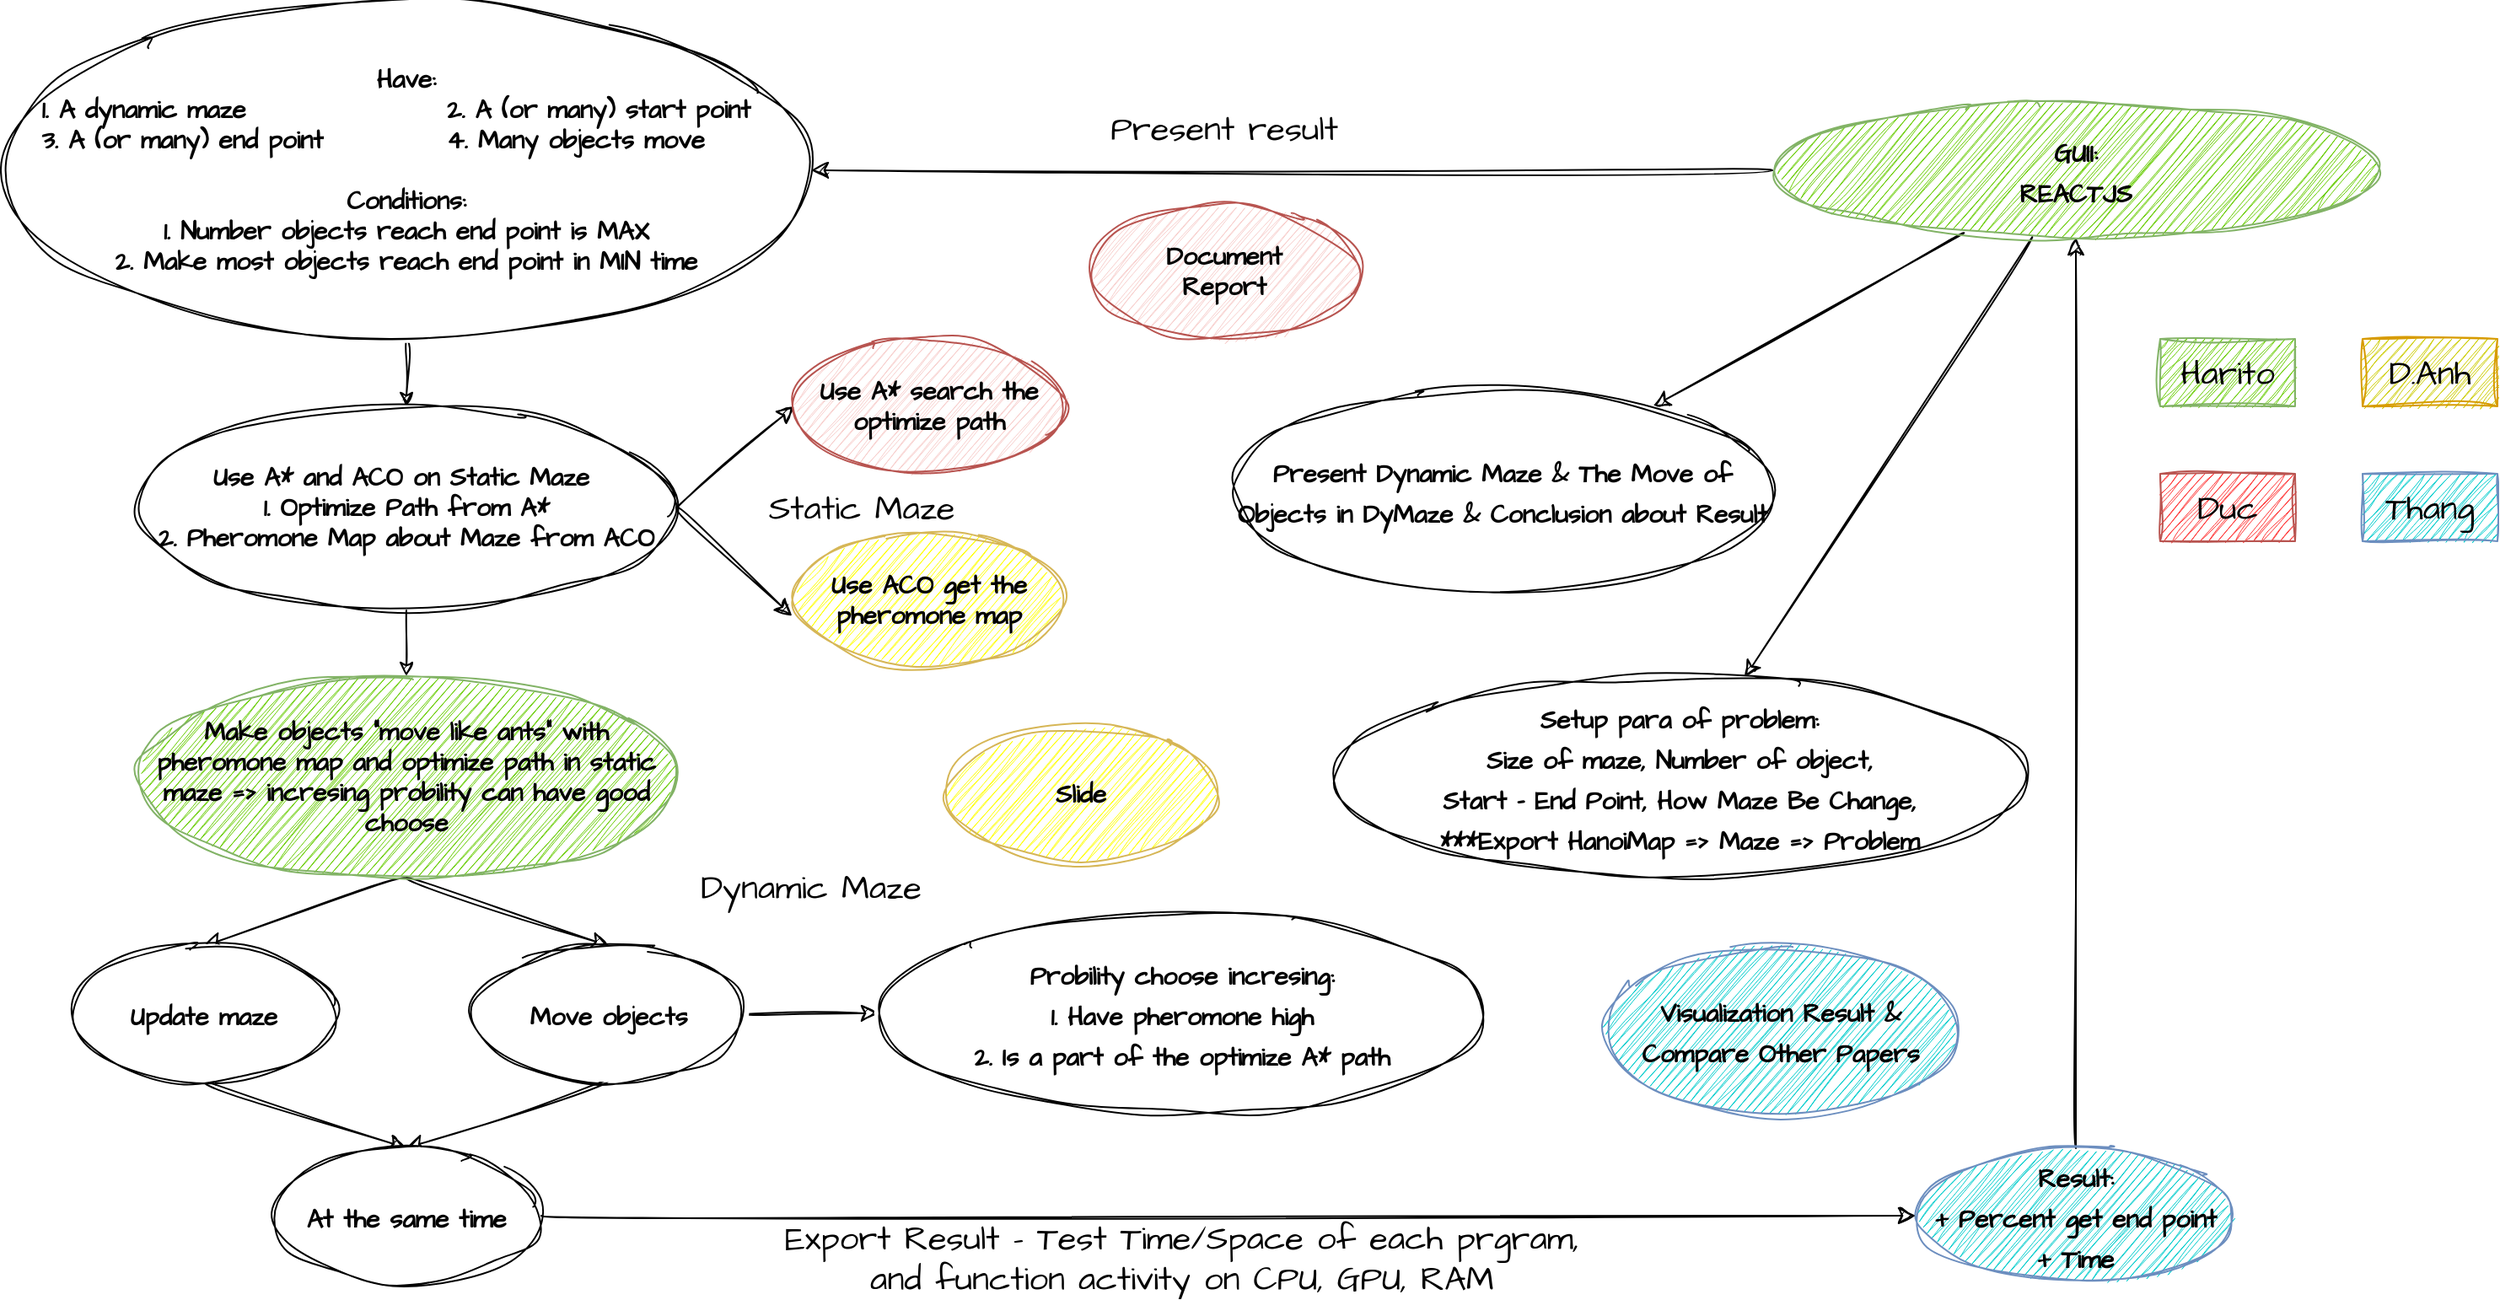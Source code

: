<mxfile version="22.1.2" type="device">
  <diagram id="C5RBs43oDa-KdzZeNtuy" name="Page-1">
    <mxGraphModel dx="1744" dy="876" grid="1" gridSize="10" guides="1" tooltips="1" connect="1" arrows="1" fold="1" page="1" pageScale="1" pageWidth="10000" pageHeight="10000" math="0" shadow="0">
      <root>
        <mxCell id="WIyWlLk6GJQsqaUBKTNV-0" />
        <mxCell id="WIyWlLk6GJQsqaUBKTNV-1" parent="WIyWlLk6GJQsqaUBKTNV-0" />
        <mxCell id="-seAESRT9o7vdsMmAVrN-0" style="edgeStyle=orthogonalEdgeStyle;rounded=0;sketch=1;hachureGap=4;jiggle=2;curveFitting=1;orthogonalLoop=1;jettySize=auto;html=1;exitX=0.5;exitY=1;exitDx=0;exitDy=0;fontFamily=Architects Daughter;fontSource=https%3A%2F%2Ffonts.googleapis.com%2Fcss%3Ffamily%3DArchitects%2BDaughter;fontSize=16;entryX=0.5;entryY=0;entryDx=0;entryDy=0;fontStyle=1" parent="WIyWlLk6GJQsqaUBKTNV-1" source="-seAESRT9o7vdsMmAVrN-1" target="-seAESRT9o7vdsMmAVrN-4" edge="1">
          <mxGeometry relative="1" as="geometry">
            <mxPoint x="1260" y="930" as="targetPoint" />
          </mxGeometry>
        </mxCell>
        <mxCell id="-seAESRT9o7vdsMmAVrN-1" value="&lt;font data-font-src=&quot;https://fonts.googleapis.com/css?family=Architects+Daughter&quot; style=&quot;font-size: 15px;&quot;&gt;Have:&lt;br style=&quot;font-size: 15px;&quot;&gt;&lt;/font&gt;&lt;div style=&quot;text-align: left; font-size: 15px;&quot;&gt;&lt;font data-font-src=&quot;https://fonts.googleapis.com/css?family=Architects+Daughter&quot; style=&quot;font-size: 15px;&quot;&gt;&lt;span style=&quot;background-color: initial; font-size: 15px;&quot;&gt;1. A dynamic maze&lt;/span&gt;&lt;span style=&quot;background-color: initial; white-space: pre; font-size: 15px;&quot;&gt;&#x9;&lt;/span&gt;&lt;span style=&quot;background-color: initial; white-space: pre; font-size: 15px;&quot;&gt;&#x9;&lt;span style=&quot;white-space: pre; font-size: 15px;&quot;&gt;&#x9;&lt;/span&gt;&lt;/span&gt;&lt;span style=&quot;background-color: initial; font-size: 15px;&quot;&gt;2. &lt;/span&gt;&lt;span style=&quot;background-color: initial; font-size: 15px;&quot;&gt;A (or many) start point&lt;/span&gt;&lt;span style=&quot;background-color: initial; white-space: pre; font-size: 15px;&quot;&gt;&#x9;&lt;/span&gt;&lt;/font&gt;&lt;/div&gt;&lt;div style=&quot;text-align: left; font-size: 15px;&quot;&gt;&lt;font data-font-src=&quot;https://fonts.googleapis.com/css?family=Architects+Daughter&quot; style=&quot;font-size: 15px;&quot;&gt;&lt;span style=&quot;background-color: initial; font-size: 15px;&quot;&gt;3. A (or many) end point&lt;/span&gt;&lt;span style=&quot;background-color: initial; white-space: pre; font-size: 15px;&quot;&gt;&#x9;&lt;/span&gt;&lt;span style=&quot;background-color: initial; white-space: pre; font-size: 15px;&quot;&gt;&#x9;&lt;/span&gt;&lt;span style=&quot;background-color: initial; font-size: 15px;&quot;&gt;4.&amp;nbsp;&lt;/span&gt;&lt;span style=&quot;background-color: initial; font-size: 15px;&quot;&gt;Many objects move&lt;/span&gt;&lt;/font&gt;&lt;/div&gt;&lt;div style=&quot;font-size: 15px;&quot;&gt;&lt;span style=&quot;background-color: initial; font-size: 15px;&quot;&gt;&lt;font data-font-src=&quot;https://fonts.googleapis.com/css?family=Architects+Daughter&quot; style=&quot;font-size: 15px;&quot;&gt;&lt;br style=&quot;font-size: 15px;&quot;&gt;&lt;/font&gt;&lt;/span&gt;&lt;/div&gt;&lt;div style=&quot;font-size: 15px;&quot;&gt;&lt;span style=&quot;background-color: initial; font-size: 15px;&quot;&gt;&lt;font data-font-src=&quot;https://fonts.googleapis.com/css?family=Architects+Daughter&quot; style=&quot;font-size: 15px;&quot;&gt;Conditions:&lt;/font&gt;&lt;/span&gt;&lt;/div&gt;&lt;div style=&quot;font-size: 15px;&quot;&gt;&lt;span style=&quot;background-color: initial; font-size: 15px;&quot;&gt;&lt;font data-font-src=&quot;https://fonts.googleapis.com/css?family=Architects+Daughter&quot; style=&quot;font-size: 15px;&quot;&gt;1. Number objects reach end point is MAX&lt;/font&gt;&lt;/span&gt;&lt;/div&gt;&lt;div style=&quot;font-size: 15px;&quot;&gt;&lt;span style=&quot;background-color: initial; font-size: 15px;&quot;&gt;&lt;font data-font-src=&quot;https://fonts.googleapis.com/css?family=Architects+Daughter&quot; style=&quot;font-size: 15px;&quot;&gt;2. Make most objects reach end point in MIN time&lt;/font&gt;&lt;/span&gt;&lt;/div&gt;" style="ellipse;whiteSpace=wrap;html=1;labelBackgroundColor=none;rounded=0;fontFamily=Architects Daughter;fontSource=https%3A%2F%2Ffonts.googleapis.com%2Fcss%3Ffamily%3DArchitects%2BDaughter;fontSize=15;shadow=0;sketch=1;curveFitting=1;jiggle=2;fontStyle=1" parent="WIyWlLk6GJQsqaUBKTNV-1" vertex="1">
          <mxGeometry x="1020" y="450" width="480" height="200" as="geometry" />
        </mxCell>
        <mxCell id="-seAESRT9o7vdsMmAVrN-2" style="edgeStyle=orthogonalEdgeStyle;rounded=0;sketch=1;hachureGap=4;jiggle=2;curveFitting=1;orthogonalLoop=1;jettySize=auto;html=1;exitX=0.5;exitY=1;exitDx=0;exitDy=0;entryX=0.5;entryY=0;entryDx=0;entryDy=0;fontFamily=Architects Daughter;fontSource=https%3A%2F%2Ffonts.googleapis.com%2Fcss%3Ffamily%3DArchitects%2BDaughter;fontSize=16;fontStyle=1" parent="WIyWlLk6GJQsqaUBKTNV-1" source="-seAESRT9o7vdsMmAVrN-4" target="-seAESRT9o7vdsMmAVrN-7" edge="1">
          <mxGeometry relative="1" as="geometry" />
        </mxCell>
        <mxCell id="-seAESRT9o7vdsMmAVrN-3" style="edgeStyle=none;curved=1;rounded=0;sketch=1;hachureGap=4;jiggle=2;curveFitting=1;orthogonalLoop=1;jettySize=auto;html=1;exitX=1;exitY=0.5;exitDx=0;exitDy=0;entryX=0;entryY=0.5;entryDx=0;entryDy=0;fontFamily=Architects Daughter;fontSource=https%3A%2F%2Ffonts.googleapis.com%2Fcss%3Ffamily%3DArchitects%2BDaughter;fontSize=16;startSize=8;endSize=8;fontStyle=1" parent="WIyWlLk6GJQsqaUBKTNV-1" source="-seAESRT9o7vdsMmAVrN-4" target="-seAESRT9o7vdsMmAVrN-8" edge="1">
          <mxGeometry relative="1" as="geometry" />
        </mxCell>
        <mxCell id="-seAESRT9o7vdsMmAVrN-4" value="Use A* and ACO on Static Maze&amp;nbsp;&lt;br style=&quot;font-size: 15px;&quot;&gt;1. Optimize Path from A*&lt;br style=&quot;font-size: 15px;&quot;&gt;2. Pheromone Map about Maze from ACO" style="ellipse;whiteSpace=wrap;html=1;sketch=1;hachureGap=4;jiggle=2;curveFitting=1;fontFamily=Architects Daughter;fontSource=https%3A%2F%2Ffonts.googleapis.com%2Fcss%3Ffamily%3DArchitects%2BDaughter;fontSize=15;fontStyle=1" parent="WIyWlLk6GJQsqaUBKTNV-1" vertex="1">
          <mxGeometry x="1100" y="690" width="320" height="120" as="geometry" />
        </mxCell>
        <mxCell id="-seAESRT9o7vdsMmAVrN-5" style="edgeStyle=none;curved=1;rounded=0;sketch=1;hachureGap=4;jiggle=2;curveFitting=1;orthogonalLoop=1;jettySize=auto;html=1;exitX=0.5;exitY=1;exitDx=0;exitDy=0;entryX=0.5;entryY=0;entryDx=0;entryDy=0;fontFamily=Architects Daughter;fontSource=https%3A%2F%2Ffonts.googleapis.com%2Fcss%3Ffamily%3DArchitects%2BDaughter;fontSize=16;startSize=8;endSize=8;fontStyle=1" parent="WIyWlLk6GJQsqaUBKTNV-1" source="-seAESRT9o7vdsMmAVrN-7" target="-seAESRT9o7vdsMmAVrN-14" edge="1">
          <mxGeometry relative="1" as="geometry" />
        </mxCell>
        <mxCell id="-seAESRT9o7vdsMmAVrN-6" style="edgeStyle=none;curved=1;rounded=0;sketch=1;hachureGap=4;jiggle=2;curveFitting=1;orthogonalLoop=1;jettySize=auto;html=1;exitX=0.5;exitY=1;exitDx=0;exitDy=0;entryX=0.5;entryY=0;entryDx=0;entryDy=0;fontFamily=Architects Daughter;fontSource=https%3A%2F%2Ffonts.googleapis.com%2Fcss%3Ffamily%3DArchitects%2BDaughter;fontSize=16;startSize=8;endSize=8;fontStyle=1" parent="WIyWlLk6GJQsqaUBKTNV-1" source="-seAESRT9o7vdsMmAVrN-7" target="-seAESRT9o7vdsMmAVrN-11" edge="1">
          <mxGeometry relative="1" as="geometry" />
        </mxCell>
        <mxCell id="-seAESRT9o7vdsMmAVrN-7" value="&lt;font style=&quot;font-size: 15px;&quot;&gt;Make objects &quot;move like ants&quot; with pheromone map and optimize path in static maze =&amp;gt; incresing probility can have good choose&lt;/font&gt;" style="ellipse;whiteSpace=wrap;html=1;sketch=1;hachureGap=4;jiggle=2;curveFitting=1;fontFamily=Architects Daughter;fontSource=https%3A%2F%2Ffonts.googleapis.com%2Fcss%3Ffamily%3DArchitects%2BDaughter;fontSize=15;fontStyle=1;fillColor=#66CC00;strokeColor=#82b366;" parent="WIyWlLk6GJQsqaUBKTNV-1" vertex="1">
          <mxGeometry x="1100" y="850" width="320" height="120" as="geometry" />
        </mxCell>
        <mxCell id="-seAESRT9o7vdsMmAVrN-8" value="Use A* search the optimize path" style="ellipse;whiteSpace=wrap;html=1;hachureGap=4;fontFamily=Architects Daughter;fontSource=https%3A%2F%2Ffonts.googleapis.com%2Fcss%3Ffamily%3DArchitects%2BDaughter;fontSize=15;fontStyle=1;labelBackgroundColor=none;labelBorderColor=none;sketch=1;curveFitting=1;jiggle=2;fillColor=#f8cecc;strokeColor=#b85450;" parent="WIyWlLk6GJQsqaUBKTNV-1" vertex="1">
          <mxGeometry x="1490" y="650" width="160" height="80" as="geometry" />
        </mxCell>
        <mxCell id="-seAESRT9o7vdsMmAVrN-9" value="Use ACO get the pheromone map" style="ellipse;whiteSpace=wrap;html=1;sketch=1;hachureGap=4;jiggle=2;curveFitting=1;fontFamily=Architects Daughter;fontSource=https%3A%2F%2Ffonts.googleapis.com%2Fcss%3Ffamily%3DArchitects%2BDaughter;fontSize=15;fontStyle=1;fillColor=#FFFF00;strokeColor=#d6b656;" parent="WIyWlLk6GJQsqaUBKTNV-1" vertex="1">
          <mxGeometry x="1490" y="765" width="160" height="80" as="geometry" />
        </mxCell>
        <mxCell id="-seAESRT9o7vdsMmAVrN-10" style="edgeStyle=none;curved=1;rounded=0;sketch=1;hachureGap=4;jiggle=2;curveFitting=1;orthogonalLoop=1;jettySize=auto;html=1;exitX=0.5;exitY=1;exitDx=0;exitDy=0;entryX=0.5;entryY=0;entryDx=0;entryDy=0;fontFamily=Architects Daughter;fontSource=https%3A%2F%2Ffonts.googleapis.com%2Fcss%3Ffamily%3DArchitects%2BDaughter;fontSize=16;startSize=8;endSize=8;fontStyle=1" parent="WIyWlLk6GJQsqaUBKTNV-1" source="-seAESRT9o7vdsMmAVrN-11" target="-seAESRT9o7vdsMmAVrN-15" edge="1">
          <mxGeometry relative="1" as="geometry" />
        </mxCell>
        <mxCell id="-seAESRT9o7vdsMmAVrN-11" value="&lt;font style=&quot;font-size: 15px;&quot;&gt;Update maze&lt;br&gt;&lt;/font&gt;" style="ellipse;whiteSpace=wrap;html=1;sketch=1;hachureGap=4;jiggle=2;curveFitting=1;fontFamily=Architects Daughter;fontSource=https%3A%2F%2Ffonts.googleapis.com%2Fcss%3Ffamily%3DArchitects%2BDaughter;fontSize=20;fontStyle=1;" parent="WIyWlLk6GJQsqaUBKTNV-1" vertex="1">
          <mxGeometry x="1060" y="1010" width="160" height="80" as="geometry" />
        </mxCell>
        <mxCell id="-seAESRT9o7vdsMmAVrN-12" value="" style="edgeStyle=none;curved=1;rounded=0;sketch=1;hachureGap=4;jiggle=2;curveFitting=1;orthogonalLoop=1;jettySize=auto;html=1;fontFamily=Architects Daughter;fontSource=https%3A%2F%2Ffonts.googleapis.com%2Fcss%3Ffamily%3DArchitects%2BDaughter;fontSize=16;startSize=8;endSize=8;fontStyle=1" parent="WIyWlLk6GJQsqaUBKTNV-1" source="-seAESRT9o7vdsMmAVrN-14" target="-seAESRT9o7vdsMmAVrN-16" edge="1">
          <mxGeometry relative="1" as="geometry" />
        </mxCell>
        <mxCell id="-seAESRT9o7vdsMmAVrN-13" style="edgeStyle=none;curved=1;rounded=0;sketch=1;hachureGap=4;jiggle=2;curveFitting=1;orthogonalLoop=1;jettySize=auto;html=1;exitX=0.5;exitY=1;exitDx=0;exitDy=0;entryX=0.5;entryY=0;entryDx=0;entryDy=0;fontFamily=Architects Daughter;fontSource=https%3A%2F%2Ffonts.googleapis.com%2Fcss%3Ffamily%3DArchitects%2BDaughter;fontSize=16;startSize=8;endSize=8;fontStyle=1" parent="WIyWlLk6GJQsqaUBKTNV-1" source="-seAESRT9o7vdsMmAVrN-14" target="-seAESRT9o7vdsMmAVrN-15" edge="1">
          <mxGeometry relative="1" as="geometry" />
        </mxCell>
        <mxCell id="-seAESRT9o7vdsMmAVrN-14" value="&lt;font style=&quot;font-size: 15px;&quot;&gt;Move objects&lt;/font&gt;" style="ellipse;whiteSpace=wrap;html=1;sketch=1;hachureGap=4;jiggle=2;curveFitting=1;fontFamily=Architects Daughter;fontSource=https%3A%2F%2Ffonts.googleapis.com%2Fcss%3Ffamily%3DArchitects%2BDaughter;fontSize=20;fontStyle=1" parent="WIyWlLk6GJQsqaUBKTNV-1" vertex="1">
          <mxGeometry x="1300" y="1010" width="160" height="80" as="geometry" />
        </mxCell>
        <mxCell id="-seAESRT9o7vdsMmAVrN-15" value="&lt;font style=&quot;font-size: 15px;&quot;&gt;At the same time&lt;/font&gt;" style="ellipse;whiteSpace=wrap;html=1;sketch=1;hachureGap=4;jiggle=2;curveFitting=1;fontFamily=Architects Daughter;fontSource=https%3A%2F%2Ffonts.googleapis.com%2Fcss%3Ffamily%3DArchitects%2BDaughter;fontSize=20;fontStyle=1" parent="WIyWlLk6GJQsqaUBKTNV-1" vertex="1">
          <mxGeometry x="1180" y="1130" width="160" height="80" as="geometry" />
        </mxCell>
        <mxCell id="-seAESRT9o7vdsMmAVrN-16" value="&lt;font style=&quot;font-size: 15px;&quot;&gt;Probility choose incresing:&lt;br&gt;1. Have pheromone high&lt;br&gt;2. Is a part of the optimize A* path&lt;br&gt;&lt;/font&gt;" style="ellipse;whiteSpace=wrap;html=1;sketch=1;hachureGap=4;jiggle=2;curveFitting=1;fontFamily=Architects Daughter;fontSource=https%3A%2F%2Ffonts.googleapis.com%2Fcss%3Ffamily%3DArchitects%2BDaughter;fontSize=20;fontStyle=1" parent="WIyWlLk6GJQsqaUBKTNV-1" vertex="1">
          <mxGeometry x="1540" y="990" width="360" height="120" as="geometry" />
        </mxCell>
        <mxCell id="-seAESRT9o7vdsMmAVrN-17" style="edgeStyle=none;curved=1;rounded=0;sketch=1;hachureGap=4;jiggle=2;curveFitting=1;orthogonalLoop=1;jettySize=auto;html=1;exitX=1;exitY=0.5;exitDx=0;exitDy=0;entryX=-0.008;entryY=0.617;entryDx=0;entryDy=0;entryPerimeter=0;fontFamily=Architects Daughter;fontSource=https%3A%2F%2Ffonts.googleapis.com%2Fcss%3Ffamily%3DArchitects%2BDaughter;fontSize=16;startSize=8;endSize=8;fontStyle=1" parent="WIyWlLk6GJQsqaUBKTNV-1" source="-seAESRT9o7vdsMmAVrN-4" target="-seAESRT9o7vdsMmAVrN-9" edge="1">
          <mxGeometry relative="1" as="geometry" />
        </mxCell>
        <mxCell id="-seAESRT9o7vdsMmAVrN-18" value="" style="edgeStyle=none;curved=1;rounded=0;sketch=1;hachureGap=4;jiggle=2;curveFitting=1;orthogonalLoop=1;jettySize=auto;html=1;fontFamily=Architects Daughter;fontSource=https%3A%2F%2Ffonts.googleapis.com%2Fcss%3Ffamily%3DArchitects%2BDaughter;fontSize=16;startSize=8;endSize=8;" parent="WIyWlLk6GJQsqaUBKTNV-1" source="-seAESRT9o7vdsMmAVrN-19" target="-seAESRT9o7vdsMmAVrN-23" edge="1">
          <mxGeometry relative="1" as="geometry" />
        </mxCell>
        <mxCell id="-seAESRT9o7vdsMmAVrN-19" value="&lt;font style=&quot;font-size: 15px;&quot;&gt;Result:&lt;br&gt;+ Percent get end point&lt;br&gt;+ Time&lt;br&gt;&lt;/font&gt;" style="ellipse;whiteSpace=wrap;html=1;sketch=1;hachureGap=4;jiggle=2;curveFitting=1;fontFamily=Architects Daughter;fontSource=https%3A%2F%2Ffonts.googleapis.com%2Fcss%3Ffamily%3DArchitects%2BDaughter;fontSize=20;fontStyle=1;fillColor=#00CCCC;strokeColor=#6c8ebf;" parent="WIyWlLk6GJQsqaUBKTNV-1" vertex="1">
          <mxGeometry x="2155" y="1130" width="190" height="80" as="geometry" />
        </mxCell>
        <mxCell id="-seAESRT9o7vdsMmAVrN-20" style="edgeStyle=none;curved=1;rounded=0;sketch=1;hachureGap=4;jiggle=2;curveFitting=1;orthogonalLoop=1;jettySize=auto;html=1;exitX=0;exitY=0.5;exitDx=0;exitDy=0;entryX=1;entryY=0.5;entryDx=0;entryDy=0;fontFamily=Architects Daughter;fontSource=https%3A%2F%2Ffonts.googleapis.com%2Fcss%3Ffamily%3DArchitects%2BDaughter;fontSize=16;startSize=8;endSize=8;" parent="WIyWlLk6GJQsqaUBKTNV-1" source="-seAESRT9o7vdsMmAVrN-23" target="-seAESRT9o7vdsMmAVrN-1" edge="1">
          <mxGeometry relative="1" as="geometry" />
        </mxCell>
        <mxCell id="-seAESRT9o7vdsMmAVrN-21" value="" style="edgeStyle=none;curved=1;rounded=0;sketch=1;hachureGap=4;jiggle=2;curveFitting=1;orthogonalLoop=1;jettySize=auto;html=1;fontFamily=Architects Daughter;fontSource=https%3A%2F%2Ffonts.googleapis.com%2Fcss%3Ffamily%3DArchitects%2BDaughter;fontSize=16;startSize=8;endSize=8;" parent="WIyWlLk6GJQsqaUBKTNV-1" source="-seAESRT9o7vdsMmAVrN-23" target="-seAESRT9o7vdsMmAVrN-25" edge="1">
          <mxGeometry relative="1" as="geometry" />
        </mxCell>
        <mxCell id="-seAESRT9o7vdsMmAVrN-22" value="" style="edgeStyle=none;curved=1;rounded=0;sketch=1;hachureGap=4;jiggle=2;curveFitting=1;orthogonalLoop=1;jettySize=auto;html=1;fontFamily=Architects Daughter;fontSource=https%3A%2F%2Ffonts.googleapis.com%2Fcss%3Ffamily%3DArchitects%2BDaughter;fontSize=16;startSize=8;endSize=8;" parent="WIyWlLk6GJQsqaUBKTNV-1" source="-seAESRT9o7vdsMmAVrN-23" target="-seAESRT9o7vdsMmAVrN-26" edge="1">
          <mxGeometry relative="1" as="geometry" />
        </mxCell>
        <mxCell id="-seAESRT9o7vdsMmAVrN-23" value="&lt;font style=&quot;font-size: 15px;&quot;&gt;GUII:&lt;br&gt;REACTJS&lt;br&gt;&lt;/font&gt;" style="ellipse;whiteSpace=wrap;html=1;sketch=1;hachureGap=4;jiggle=2;curveFitting=1;fontFamily=Architects Daughter;fontSource=https%3A%2F%2Ffonts.googleapis.com%2Fcss%3Ffamily%3DArchitects%2BDaughter;fontSize=20;fontStyle=1;fillColor=#66CC00;strokeColor=#82b366;" parent="WIyWlLk6GJQsqaUBKTNV-1" vertex="1">
          <mxGeometry x="2070" y="510" width="360" height="80" as="geometry" />
        </mxCell>
        <mxCell id="-seAESRT9o7vdsMmAVrN-24" value="Present result" style="text;strokeColor=none;fillColor=none;html=1;align=center;verticalAlign=middle;whiteSpace=wrap;rounded=0;fontSize=20;fontFamily=Architects Daughter;" parent="WIyWlLk6GJQsqaUBKTNV-1" vertex="1">
          <mxGeometry x="1620" y="510" width="250" height="30" as="geometry" />
        </mxCell>
        <mxCell id="-seAESRT9o7vdsMmAVrN-25" value="&lt;font style=&quot;font-size: 15px;&quot;&gt;Present Dynamic Maze &amp;amp; The Move of Objects in DyMaze &amp;amp; Conclusion about Result&lt;br&gt;&lt;/font&gt;" style="ellipse;whiteSpace=wrap;html=1;sketch=1;hachureGap=4;jiggle=2;curveFitting=1;fontFamily=Architects Daughter;fontSource=https%3A%2F%2Ffonts.googleapis.com%2Fcss%3Ffamily%3DArchitects%2BDaughter;fontSize=20;fontStyle=1" parent="WIyWlLk6GJQsqaUBKTNV-1" vertex="1">
          <mxGeometry x="1750" y="680" width="320" height="120" as="geometry" />
        </mxCell>
        <mxCell id="-seAESRT9o7vdsMmAVrN-26" value="&lt;font style=&quot;font-size: 15px;&quot;&gt;Setup para of problem:&lt;br&gt;Size of maze, Number of object,&lt;br&gt;Start - End Point, How Maze Be Change,&lt;br&gt;***Export HanoiMap =&amp;gt; Maze =&amp;gt; Problem&lt;br&gt;&lt;/font&gt;" style="ellipse;whiteSpace=wrap;html=1;sketch=1;hachureGap=4;jiggle=2;curveFitting=1;fontFamily=Architects Daughter;fontSource=https%3A%2F%2Ffonts.googleapis.com%2Fcss%3Ffamily%3DArchitects%2BDaughter;fontSize=20;fontStyle=1" parent="WIyWlLk6GJQsqaUBKTNV-1" vertex="1">
          <mxGeometry x="1810" y="850" width="410" height="120" as="geometry" />
        </mxCell>
        <mxCell id="-seAESRT9o7vdsMmAVrN-27" value="" style="edgeStyle=none;curved=1;rounded=0;sketch=1;hachureGap=4;jiggle=2;curveFitting=1;orthogonalLoop=1;jettySize=auto;html=1;fontFamily=Architects Daughter;fontSource=https%3A%2F%2Ffonts.googleapis.com%2Fcss%3Ffamily%3DArchitects%2BDaughter;fontSize=16;startSize=8;endSize=8;entryX=0;entryY=0.5;entryDx=0;entryDy=0;" parent="WIyWlLk6GJQsqaUBKTNV-1" source="-seAESRT9o7vdsMmAVrN-15" target="-seAESRT9o7vdsMmAVrN-19" edge="1">
          <mxGeometry relative="1" as="geometry">
            <mxPoint x="1340" y="1170" as="sourcePoint" />
            <mxPoint x="2060" y="1170" as="targetPoint" />
          </mxGeometry>
        </mxCell>
        <mxCell id="-seAESRT9o7vdsMmAVrN-28" value="Export Result - Test Time/Space of each prgram, and function activity on CPU, GPU, RAM" style="text;strokeColor=none;fillColor=none;html=1;align=center;verticalAlign=middle;whiteSpace=wrap;rounded=0;fontSize=20;fontFamily=Architects Daughter;" parent="WIyWlLk6GJQsqaUBKTNV-1" vertex="1">
          <mxGeometry x="1480" y="1180" width="480" height="30" as="geometry" />
        </mxCell>
        <mxCell id="-seAESRT9o7vdsMmAVrN-29" value="Static Maze" style="text;strokeColor=none;fillColor=none;html=1;align=center;verticalAlign=middle;whiteSpace=wrap;rounded=0;fontSize=20;fontFamily=Architects Daughter;" parent="WIyWlLk6GJQsqaUBKTNV-1" vertex="1">
          <mxGeometry x="1460" y="735" width="140" height="30" as="geometry" />
        </mxCell>
        <mxCell id="-seAESRT9o7vdsMmAVrN-30" value="Dynamic Maze" style="text;strokeColor=none;fillColor=none;html=1;align=center;verticalAlign=middle;whiteSpace=wrap;rounded=0;fontSize=20;fontFamily=Architects Daughter;" parent="WIyWlLk6GJQsqaUBKTNV-1" vertex="1">
          <mxGeometry x="1430" y="960" width="140" height="30" as="geometry" />
        </mxCell>
        <mxCell id="-seAESRT9o7vdsMmAVrN-31" value="Document&lt;br&gt;Report" style="ellipse;whiteSpace=wrap;html=1;hachureGap=4;fontFamily=Architects Daughter;fontSource=https%3A%2F%2Ffonts.googleapis.com%2Fcss%3Ffamily%3DArchitects%2BDaughter;fontSize=15;fontStyle=1;labelBackgroundColor=none;labelBorderColor=none;sketch=1;curveFitting=1;jiggle=2;fillColor=#f8cecc;strokeColor=#b85450;" parent="WIyWlLk6GJQsqaUBKTNV-1" vertex="1">
          <mxGeometry x="1665" y="570" width="160" height="80" as="geometry" />
        </mxCell>
        <mxCell id="-seAESRT9o7vdsMmAVrN-32" value="Slide" style="ellipse;whiteSpace=wrap;html=1;sketch=1;hachureGap=4;jiggle=2;curveFitting=1;fontFamily=Architects Daughter;fontSource=https%3A%2F%2Ffonts.googleapis.com%2Fcss%3Ffamily%3DArchitects%2BDaughter;fontSize=15;fontStyle=1;fillColor=#FFFF00;strokeColor=#d6b656;" parent="WIyWlLk6GJQsqaUBKTNV-1" vertex="1">
          <mxGeometry x="1580" y="880" width="160" height="80" as="geometry" />
        </mxCell>
        <mxCell id="-seAESRT9o7vdsMmAVrN-33" value="&lt;font style=&quot;font-size: 15px;&quot;&gt;Visualization Result &amp;amp; Compare Other Papers&lt;br&gt;&lt;/font&gt;" style="ellipse;whiteSpace=wrap;html=1;sketch=1;hachureGap=4;jiggle=2;curveFitting=1;fontFamily=Architects Daughter;fontSource=https%3A%2F%2Ffonts.googleapis.com%2Fcss%3Ffamily%3DArchitects%2BDaughter;fontSize=20;fontStyle=1;fillColor=#00CCCC;strokeColor=#6c8ebf;" parent="WIyWlLk6GJQsqaUBKTNV-1" vertex="1">
          <mxGeometry x="1970" y="1010" width="210" height="100" as="geometry" />
        </mxCell>
        <mxCell id="-seAESRT9o7vdsMmAVrN-35" value="Harito" style="rounded=0;whiteSpace=wrap;html=1;sketch=1;hachureGap=4;jiggle=2;curveFitting=1;fontFamily=Architects Daughter;fontSource=https%3A%2F%2Ffonts.googleapis.com%2Fcss%3Ffamily%3DArchitects%2BDaughter;fontSize=20;fillColor=#66CC00;strokeColor=#82b366;" parent="WIyWlLk6GJQsqaUBKTNV-1" vertex="1">
          <mxGeometry x="2300" y="650" width="80" height="40" as="geometry" />
        </mxCell>
        <mxCell id="-seAESRT9o7vdsMmAVrN-36" value="D.Anh" style="rounded=0;whiteSpace=wrap;html=1;sketch=1;hachureGap=4;jiggle=2;curveFitting=1;fontFamily=Architects Daughter;fontSource=https%3A%2F%2Ffonts.googleapis.com%2Fcss%3Ffamily%3DArchitects%2BDaughter;fontSize=20;fillColor=#CCCC00;strokeColor=#d79b00;" parent="WIyWlLk6GJQsqaUBKTNV-1" vertex="1">
          <mxGeometry x="2420" y="650" width="80" height="40" as="geometry" />
        </mxCell>
        <mxCell id="-seAESRT9o7vdsMmAVrN-37" value="Thang" style="rounded=0;whiteSpace=wrap;html=1;sketch=1;hachureGap=4;jiggle=2;curveFitting=1;fontFamily=Architects Daughter;fontSource=https%3A%2F%2Ffonts.googleapis.com%2Fcss%3Ffamily%3DArchitects%2BDaughter;fontSize=20;fillColor=#00CCCC;strokeColor=#6c8ebf;" parent="WIyWlLk6GJQsqaUBKTNV-1" vertex="1">
          <mxGeometry x="2420" y="730" width="80" height="40" as="geometry" />
        </mxCell>
        <mxCell id="-seAESRT9o7vdsMmAVrN-38" value="Duc" style="rounded=0;whiteSpace=wrap;html=1;sketch=1;hachureGap=4;jiggle=2;curveFitting=1;fontFamily=Architects Daughter;fontSource=https%3A%2F%2Ffonts.googleapis.com%2Fcss%3Ffamily%3DArchitects%2BDaughter;fontSize=20;fillColor=#FF3333;strokeColor=#b85450;" parent="WIyWlLk6GJQsqaUBKTNV-1" vertex="1">
          <mxGeometry x="2300" y="730" width="80" height="40" as="geometry" />
        </mxCell>
        <mxCell id="-seAESRT9o7vdsMmAVrN-39" style="edgeStyle=none;curved=1;rounded=0;sketch=1;hachureGap=4;jiggle=2;curveFitting=1;orthogonalLoop=1;jettySize=auto;html=1;exitX=0.5;exitY=0;exitDx=0;exitDy=0;fontFamily=Architects Daughter;fontSource=https%3A%2F%2Ffonts.googleapis.com%2Fcss%3Ffamily%3DArchitects%2BDaughter;fontSize=16;startSize=8;endSize=8;" parent="WIyWlLk6GJQsqaUBKTNV-1" source="-seAESRT9o7vdsMmAVrN-36" target="-seAESRT9o7vdsMmAVrN-36" edge="1">
          <mxGeometry relative="1" as="geometry" />
        </mxCell>
      </root>
    </mxGraphModel>
  </diagram>
</mxfile>
